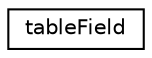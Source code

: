 digraph "Graphical Class Hierarchy"
{
 // INTERACTIVE_SVG=YES
 // LATEX_PDF_SIZE
  edge [fontname="Helvetica",fontsize="10",labelfontname="Helvetica",labelfontsize="10"];
  node [fontname="Helvetica",fontsize="10",shape=record];
  rankdir="LR";
  Node0 [label="tableField",height=0.2,width=0.4,color="black", fillcolor="white", style="filled",URL="$structtableField.html",tooltip=" "];
}
